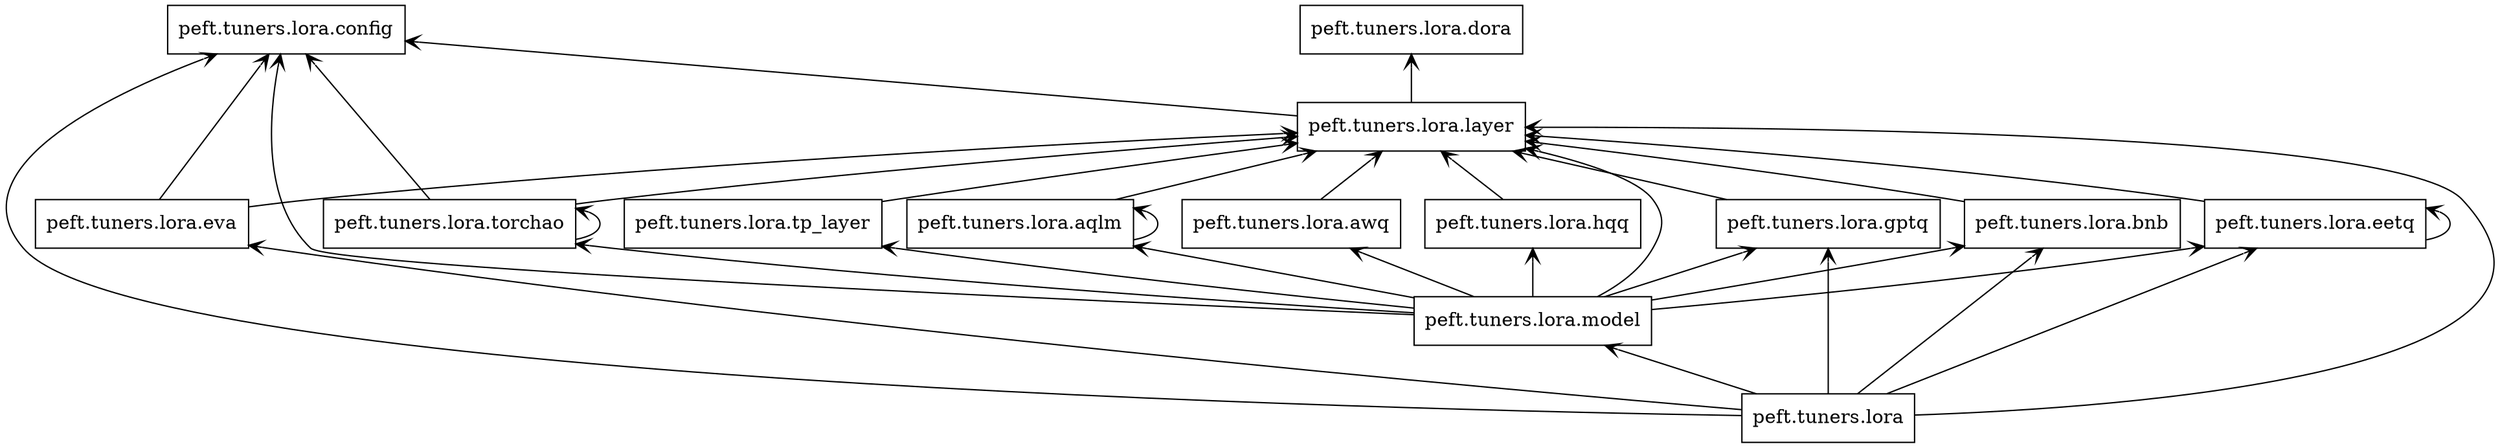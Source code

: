 digraph "packages" {
rankdir=BT
charset="utf-8"
"peft.tuners.lora" [color="black", label=<peft.tuners.lora>, shape="box", style="solid"];
"peft.tuners.lora.aqlm" [color="black", label=<peft.tuners.lora.aqlm>, shape="box", style="solid"];
"peft.tuners.lora.awq" [color="black", label=<peft.tuners.lora.awq>, shape="box", style="solid"];
"peft.tuners.lora.bnb" [color="black", label=<peft.tuners.lora.bnb>, shape="box", style="solid"];
"peft.tuners.lora.config" [color="black", label=<peft.tuners.lora.config>, shape="box", style="solid"];
"peft.tuners.lora.dora" [color="black", label=<peft.tuners.lora.dora>, shape="box", style="solid"];
"peft.tuners.lora.eetq" [color="black", label=<peft.tuners.lora.eetq>, shape="box", style="solid"];
"peft.tuners.lora.eva" [color="black", label=<peft.tuners.lora.eva>, shape="box", style="solid"];
"peft.tuners.lora.gptq" [color="black", label=<peft.tuners.lora.gptq>, shape="box", style="solid"];
"peft.tuners.lora.hqq" [color="black", label=<peft.tuners.lora.hqq>, shape="box", style="solid"];
"peft.tuners.lora.layer" [color="black", label=<peft.tuners.lora.layer>, shape="box", style="solid"];
"peft.tuners.lora.model" [color="black", label=<peft.tuners.lora.model>, shape="box", style="solid"];
"peft.tuners.lora.torchao" [color="black", label=<peft.tuners.lora.torchao>, shape="box", style="solid"];
"peft.tuners.lora.tp_layer" [color="black", label=<peft.tuners.lora.tp_layer>, shape="box", style="solid"];
"peft.tuners.lora" -> "peft.tuners.lora.bnb" [arrowhead="open", arrowtail="none"];
"peft.tuners.lora" -> "peft.tuners.lora.config" [arrowhead="open", arrowtail="none"];
"peft.tuners.lora" -> "peft.tuners.lora.eetq" [arrowhead="open", arrowtail="none"];
"peft.tuners.lora" -> "peft.tuners.lora.eva" [arrowhead="open", arrowtail="none"];
"peft.tuners.lora" -> "peft.tuners.lora.gptq" [arrowhead="open", arrowtail="none"];
"peft.tuners.lora" -> "peft.tuners.lora.layer" [arrowhead="open", arrowtail="none"];
"peft.tuners.lora" -> "peft.tuners.lora.model" [arrowhead="open", arrowtail="none"];
"peft.tuners.lora.aqlm" -> "peft.tuners.lora.aqlm" [arrowhead="open", arrowtail="none"];
"peft.tuners.lora.aqlm" -> "peft.tuners.lora.layer" [arrowhead="open", arrowtail="none"];
"peft.tuners.lora.awq" -> "peft.tuners.lora.layer" [arrowhead="open", arrowtail="none"];
"peft.tuners.lora.bnb" -> "peft.tuners.lora.layer" [arrowhead="open", arrowtail="none"];
"peft.tuners.lora.eetq" -> "peft.tuners.lora.eetq" [arrowhead="open", arrowtail="none"];
"peft.tuners.lora.eetq" -> "peft.tuners.lora.layer" [arrowhead="open", arrowtail="none"];
"peft.tuners.lora.eva" -> "peft.tuners.lora.config" [arrowhead="open", arrowtail="none"];
"peft.tuners.lora.eva" -> "peft.tuners.lora.layer" [arrowhead="open", arrowtail="none"];
"peft.tuners.lora.gptq" -> "peft.tuners.lora.layer" [arrowhead="open", arrowtail="none"];
"peft.tuners.lora.hqq" -> "peft.tuners.lora.layer" [arrowhead="open", arrowtail="none"];
"peft.tuners.lora.layer" -> "peft.tuners.lora.config" [arrowhead="open", arrowtail="none"];
"peft.tuners.lora.layer" -> "peft.tuners.lora.dora" [arrowhead="open", arrowtail="none"];
"peft.tuners.lora.model" -> "peft.tuners.lora.aqlm" [arrowhead="open", arrowtail="none"];
"peft.tuners.lora.model" -> "peft.tuners.lora.awq" [arrowhead="open", arrowtail="none"];
"peft.tuners.lora.model" -> "peft.tuners.lora.bnb" [arrowhead="open", arrowtail="none"];
"peft.tuners.lora.model" -> "peft.tuners.lora.config" [arrowhead="open", arrowtail="none"];
"peft.tuners.lora.model" -> "peft.tuners.lora.eetq" [arrowhead="open", arrowtail="none"];
"peft.tuners.lora.model" -> "peft.tuners.lora.gptq" [arrowhead="open", arrowtail="none"];
"peft.tuners.lora.model" -> "peft.tuners.lora.hqq" [arrowhead="open", arrowtail="none"];
"peft.tuners.lora.model" -> "peft.tuners.lora.layer" [arrowhead="open", arrowtail="none"];
"peft.tuners.lora.model" -> "peft.tuners.lora.torchao" [arrowhead="open", arrowtail="none"];
"peft.tuners.lora.model" -> "peft.tuners.lora.tp_layer" [arrowhead="open", arrowtail="none"];
"peft.tuners.lora.torchao" -> "peft.tuners.lora.config" [arrowhead="open", arrowtail="none"];
"peft.tuners.lora.torchao" -> "peft.tuners.lora.layer" [arrowhead="open", arrowtail="none"];
"peft.tuners.lora.torchao" -> "peft.tuners.lora.torchao" [arrowhead="open", arrowtail="none"];
"peft.tuners.lora.tp_layer" -> "peft.tuners.lora.layer" [arrowhead="open", arrowtail="none"];
}
